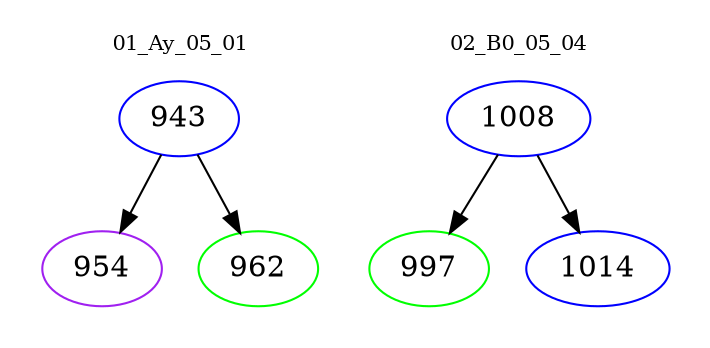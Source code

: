 digraph{
subgraph cluster_0 {
color = white
label = "01_Ay_05_01";
fontsize=10;
T0_943 [label="943", color="blue"]
T0_943 -> T0_954 [color="black"]
T0_954 [label="954", color="purple"]
T0_943 -> T0_962 [color="black"]
T0_962 [label="962", color="green"]
}
subgraph cluster_1 {
color = white
label = "02_B0_05_04";
fontsize=10;
T1_1008 [label="1008", color="blue"]
T1_1008 -> T1_997 [color="black"]
T1_997 [label="997", color="green"]
T1_1008 -> T1_1014 [color="black"]
T1_1014 [label="1014", color="blue"]
}
}
